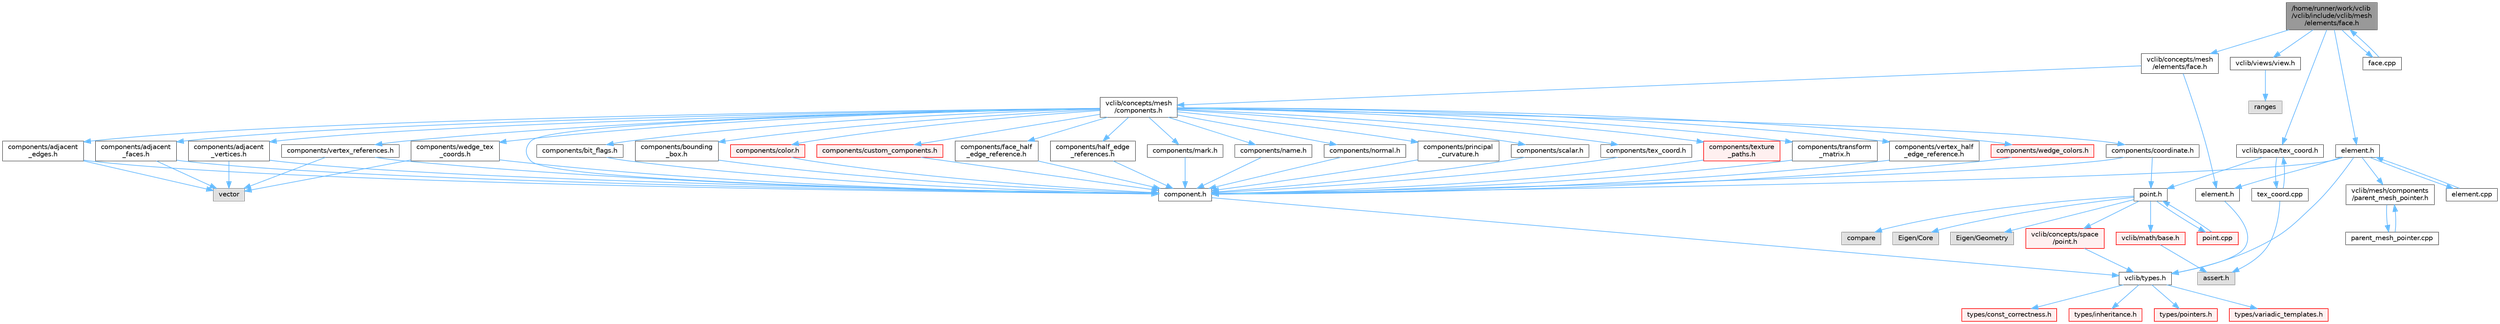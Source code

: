 digraph "/home/runner/work/vclib/vclib/include/vclib/mesh/elements/face.h"
{
 // LATEX_PDF_SIZE
  bgcolor="transparent";
  edge [fontname=Helvetica,fontsize=10,labelfontname=Helvetica,labelfontsize=10];
  node [fontname=Helvetica,fontsize=10,shape=box,height=0.2,width=0.4];
  Node1 [label="/home/runner/work/vclib\l/vclib/include/vclib/mesh\l/elements/face.h",height=0.2,width=0.4,color="gray40", fillcolor="grey60", style="filled", fontcolor="black",tooltip=" "];
  Node1 -> Node2 [color="steelblue1",style="solid"];
  Node2 [label="vclib/concepts/mesh\l/elements/face.h",height=0.2,width=0.4,color="grey40", fillcolor="white", style="filled",URL="$concepts_2mesh_2elements_2face_8h.html",tooltip=" "];
  Node2 -> Node3 [color="steelblue1",style="solid"];
  Node3 [label="vclib/concepts/mesh\l/components.h",height=0.2,width=0.4,color="grey40", fillcolor="white", style="filled",URL="$concepts_2mesh_2components_8h.html",tooltip=" "];
  Node3 -> Node4 [color="steelblue1",style="solid"];
  Node4 [label="components/adjacent\l_edges.h",height=0.2,width=0.4,color="grey40", fillcolor="white", style="filled",URL="$concepts_2mesh_2components_2adjacent__edges_8h.html",tooltip=" "];
  Node4 -> Node5 [color="steelblue1",style="solid"];
  Node5 [label="vector",height=0.2,width=0.4,color="grey60", fillcolor="#E0E0E0", style="filled",tooltip=" "];
  Node4 -> Node6 [color="steelblue1",style="solid"];
  Node6 [label="component.h",height=0.2,width=0.4,color="grey40", fillcolor="white", style="filled",URL="$component_8h.html",tooltip=" "];
  Node6 -> Node7 [color="steelblue1",style="solid"];
  Node7 [label="vclib/types.h",height=0.2,width=0.4,color="grey40", fillcolor="white", style="filled",URL="$types_8h.html",tooltip=" "];
  Node7 -> Node8 [color="steelblue1",style="solid"];
  Node8 [label="types/const_correctness.h",height=0.2,width=0.4,color="red", fillcolor="#FFF0F0", style="filled",URL="$types_2const__correctness_8h.html",tooltip=" "];
  Node7 -> Node10 [color="steelblue1",style="solid"];
  Node10 [label="types/inheritance.h",height=0.2,width=0.4,color="red", fillcolor="#FFF0F0", style="filled",URL="$inheritance_8h.html",tooltip=" "];
  Node7 -> Node11 [color="steelblue1",style="solid"];
  Node11 [label="types/pointers.h",height=0.2,width=0.4,color="red", fillcolor="#FFF0F0", style="filled",URL="$types_2pointers_8h.html",tooltip=" "];
  Node7 -> Node12 [color="steelblue1",style="solid"];
  Node12 [label="types/variadic_templates.h",height=0.2,width=0.4,color="red", fillcolor="#FFF0F0", style="filled",URL="$variadic__templates_8h.html",tooltip=" "];
  Node3 -> Node18 [color="steelblue1",style="solid"];
  Node18 [label="components/adjacent\l_faces.h",height=0.2,width=0.4,color="grey40", fillcolor="white", style="filled",URL="$concepts_2mesh_2components_2adjacent__faces_8h.html",tooltip=" "];
  Node18 -> Node5 [color="steelblue1",style="solid"];
  Node18 -> Node6 [color="steelblue1",style="solid"];
  Node3 -> Node19 [color="steelblue1",style="solid"];
  Node19 [label="components/adjacent\l_vertices.h",height=0.2,width=0.4,color="grey40", fillcolor="white", style="filled",URL="$concepts_2mesh_2components_2adjacent__vertices_8h.html",tooltip=" "];
  Node19 -> Node5 [color="steelblue1",style="solid"];
  Node19 -> Node6 [color="steelblue1",style="solid"];
  Node3 -> Node20 [color="steelblue1",style="solid"];
  Node20 [label="components/bit_flags.h",height=0.2,width=0.4,color="grey40", fillcolor="white", style="filled",URL="$concepts_2mesh_2components_2bit__flags_8h.html",tooltip=" "];
  Node20 -> Node6 [color="steelblue1",style="solid"];
  Node3 -> Node21 [color="steelblue1",style="solid"];
  Node21 [label="components/bounding\l_box.h",height=0.2,width=0.4,color="grey40", fillcolor="white", style="filled",URL="$concepts_2mesh_2components_2bounding__box_8h.html",tooltip=" "];
  Node21 -> Node6 [color="steelblue1",style="solid"];
  Node3 -> Node22 [color="steelblue1",style="solid"];
  Node22 [label="components/color.h",height=0.2,width=0.4,color="red", fillcolor="#FFF0F0", style="filled",URL="$concepts_2mesh_2components_2color_8h.html",tooltip=" "];
  Node22 -> Node6 [color="steelblue1",style="solid"];
  Node3 -> Node6 [color="steelblue1",style="solid"];
  Node3 -> Node38 [color="steelblue1",style="solid"];
  Node38 [label="components/coordinate.h",height=0.2,width=0.4,color="grey40", fillcolor="white", style="filled",URL="$concepts_2mesh_2components_2coordinate_8h.html",tooltip=" "];
  Node38 -> Node6 [color="steelblue1",style="solid"];
  Node38 -> Node24 [color="steelblue1",style="solid"];
  Node24 [label="point.h",height=0.2,width=0.4,color="grey40", fillcolor="white", style="filled",URL="$space_2point_8h.html",tooltip=" "];
  Node24 -> Node25 [color="steelblue1",style="solid"];
  Node25 [label="compare",height=0.2,width=0.4,color="grey60", fillcolor="#E0E0E0", style="filled",tooltip=" "];
  Node24 -> Node26 [color="steelblue1",style="solid"];
  Node26 [label="Eigen/Core",height=0.2,width=0.4,color="grey60", fillcolor="#E0E0E0", style="filled",tooltip=" "];
  Node24 -> Node27 [color="steelblue1",style="solid"];
  Node27 [label="Eigen/Geometry",height=0.2,width=0.4,color="grey60", fillcolor="#E0E0E0", style="filled",tooltip=" "];
  Node24 -> Node28 [color="steelblue1",style="solid"];
  Node28 [label="vclib/concepts/space\l/point.h",height=0.2,width=0.4,color="red", fillcolor="#FFF0F0", style="filled",URL="$concepts_2space_2point_8h.html",tooltip=" "];
  Node28 -> Node7 [color="steelblue1",style="solid"];
  Node24 -> Node31 [color="steelblue1",style="solid"];
  Node31 [label="vclib/math/base.h",height=0.2,width=0.4,color="red", fillcolor="#FFF0F0", style="filled",URL="$math_2base_8h.html",tooltip=" "];
  Node31 -> Node14 [color="steelblue1",style="solid"];
  Node14 [label="assert.h",height=0.2,width=0.4,color="grey60", fillcolor="#E0E0E0", style="filled",tooltip=" "];
  Node24 -> Node34 [color="steelblue1",style="solid"];
  Node34 [label="point.cpp",height=0.2,width=0.4,color="red", fillcolor="#FFF0F0", style="filled",URL="$point_8cpp.html",tooltip=" "];
  Node34 -> Node24 [color="steelblue1",style="solid"];
  Node3 -> Node39 [color="steelblue1",style="solid"];
  Node39 [label="components/custom_components.h",height=0.2,width=0.4,color="red", fillcolor="#FFF0F0", style="filled",URL="$concepts_2mesh_2components_2custom__components_8h.html",tooltip=" "];
  Node39 -> Node6 [color="steelblue1",style="solid"];
  Node3 -> Node41 [color="steelblue1",style="solid"];
  Node41 [label="components/face_half\l_edge_reference.h",height=0.2,width=0.4,color="grey40", fillcolor="white", style="filled",URL="$concepts_2mesh_2components_2face__half__edge__reference_8h.html",tooltip=" "];
  Node41 -> Node6 [color="steelblue1",style="solid"];
  Node3 -> Node42 [color="steelblue1",style="solid"];
  Node42 [label="components/half_edge\l_references.h",height=0.2,width=0.4,color="grey40", fillcolor="white", style="filled",URL="$concepts_2mesh_2components_2half__edge__references_8h.html",tooltip=" "];
  Node42 -> Node6 [color="steelblue1",style="solid"];
  Node3 -> Node43 [color="steelblue1",style="solid"];
  Node43 [label="components/mark.h",height=0.2,width=0.4,color="grey40", fillcolor="white", style="filled",URL="$concepts_2mesh_2components_2mark_8h.html",tooltip=" "];
  Node43 -> Node6 [color="steelblue1",style="solid"];
  Node3 -> Node44 [color="steelblue1",style="solid"];
  Node44 [label="components/name.h",height=0.2,width=0.4,color="grey40", fillcolor="white", style="filled",URL="$concepts_2mesh_2components_2name_8h.html",tooltip=" "];
  Node44 -> Node6 [color="steelblue1",style="solid"];
  Node3 -> Node45 [color="steelblue1",style="solid"];
  Node45 [label="components/normal.h",height=0.2,width=0.4,color="grey40", fillcolor="white", style="filled",URL="$concepts_2mesh_2components_2normal_8h.html",tooltip=" "];
  Node45 -> Node6 [color="steelblue1",style="solid"];
  Node3 -> Node46 [color="steelblue1",style="solid"];
  Node46 [label="components/principal\l_curvature.h",height=0.2,width=0.4,color="grey40", fillcolor="white", style="filled",URL="$concepts_2mesh_2components_2principal__curvature_8h.html",tooltip=" "];
  Node46 -> Node6 [color="steelblue1",style="solid"];
  Node3 -> Node47 [color="steelblue1",style="solid"];
  Node47 [label="components/scalar.h",height=0.2,width=0.4,color="grey40", fillcolor="white", style="filled",URL="$concepts_2mesh_2components_2scalar_8h.html",tooltip=" "];
  Node47 -> Node6 [color="steelblue1",style="solid"];
  Node3 -> Node48 [color="steelblue1",style="solid"];
  Node48 [label="components/tex_coord.h",height=0.2,width=0.4,color="grey40", fillcolor="white", style="filled",URL="$concepts_2mesh_2components_2tex__coord_8h.html",tooltip=" "];
  Node48 -> Node6 [color="steelblue1",style="solid"];
  Node3 -> Node49 [color="steelblue1",style="solid"];
  Node49 [label="components/texture\l_paths.h",height=0.2,width=0.4,color="red", fillcolor="#FFF0F0", style="filled",URL="$concepts_2mesh_2components_2texture__paths_8h.html",tooltip=" "];
  Node49 -> Node6 [color="steelblue1",style="solid"];
  Node3 -> Node50 [color="steelblue1",style="solid"];
  Node50 [label="components/transform\l_matrix.h",height=0.2,width=0.4,color="grey40", fillcolor="white", style="filled",URL="$concepts_2mesh_2components_2transform__matrix_8h.html",tooltip=" "];
  Node50 -> Node6 [color="steelblue1",style="solid"];
  Node3 -> Node51 [color="steelblue1",style="solid"];
  Node51 [label="components/vertex_half\l_edge_reference.h",height=0.2,width=0.4,color="grey40", fillcolor="white", style="filled",URL="$concepts_2mesh_2components_2vertex__half__edge__reference_8h.html",tooltip=" "];
  Node51 -> Node6 [color="steelblue1",style="solid"];
  Node3 -> Node52 [color="steelblue1",style="solid"];
  Node52 [label="components/vertex_references.h",height=0.2,width=0.4,color="grey40", fillcolor="white", style="filled",URL="$concepts_2mesh_2components_2vertex__references_8h.html",tooltip=" "];
  Node52 -> Node6 [color="steelblue1",style="solid"];
  Node52 -> Node5 [color="steelblue1",style="solid"];
  Node3 -> Node53 [color="steelblue1",style="solid"];
  Node53 [label="components/wedge_colors.h",height=0.2,width=0.4,color="red", fillcolor="#FFF0F0", style="filled",URL="$concepts_2mesh_2components_2wedge__colors_8h.html",tooltip=" "];
  Node53 -> Node6 [color="steelblue1",style="solid"];
  Node3 -> Node54 [color="steelblue1",style="solid"];
  Node54 [label="components/wedge_tex\l_coords.h",height=0.2,width=0.4,color="grey40", fillcolor="white", style="filled",URL="$concepts_2mesh_2components_2wedge__tex__coords_8h.html",tooltip=" "];
  Node54 -> Node5 [color="steelblue1",style="solid"];
  Node54 -> Node6 [color="steelblue1",style="solid"];
  Node2 -> Node55 [color="steelblue1",style="solid"];
  Node55 [label="element.h",height=0.2,width=0.4,color="grey40", fillcolor="white", style="filled",URL="$concepts_2mesh_2elements_2element_8h.html",tooltip=" "];
  Node55 -> Node7 [color="steelblue1",style="solid"];
  Node1 -> Node56 [color="steelblue1",style="solid"];
  Node56 [label="vclib/views/view.h",height=0.2,width=0.4,color="grey40", fillcolor="white", style="filled",URL="$view_8h.html",tooltip=" "];
  Node56 -> Node57 [color="steelblue1",style="solid"];
  Node57 [label="ranges",height=0.2,width=0.4,color="grey60", fillcolor="#E0E0E0", style="filled",tooltip=" "];
  Node1 -> Node58 [color="steelblue1",style="solid"];
  Node58 [label="vclib/space/tex_coord.h",height=0.2,width=0.4,color="grey40", fillcolor="white", style="filled",URL="$space_2tex__coord_8h.html",tooltip=" "];
  Node58 -> Node24 [color="steelblue1",style="solid"];
  Node58 -> Node59 [color="steelblue1",style="solid"];
  Node59 [label="tex_coord.cpp",height=0.2,width=0.4,color="grey40", fillcolor="white", style="filled",URL="$space_2tex__coord_8cpp.html",tooltip=" "];
  Node59 -> Node58 [color="steelblue1",style="solid"];
  Node59 -> Node14 [color="steelblue1",style="solid"];
  Node1 -> Node60 [color="steelblue1",style="solid"];
  Node60 [label="element.h",height=0.2,width=0.4,color="grey40", fillcolor="white", style="filled",URL="$mesh_2elements_2element_8h.html",tooltip=" "];
  Node60 -> Node55 [color="steelblue1",style="solid"];
  Node60 -> Node6 [color="steelblue1",style="solid"];
  Node60 -> Node61 [color="steelblue1",style="solid"];
  Node61 [label="vclib/mesh/components\l/parent_mesh_pointer.h",height=0.2,width=0.4,color="grey40", fillcolor="white", style="filled",URL="$parent__mesh__pointer_8h.html",tooltip=" "];
  Node61 -> Node62 [color="steelblue1",style="solid"];
  Node62 [label="parent_mesh_pointer.cpp",height=0.2,width=0.4,color="grey40", fillcolor="white", style="filled",URL="$parent__mesh__pointer_8cpp.html",tooltip=" "];
  Node62 -> Node61 [color="steelblue1",style="solid"];
  Node60 -> Node7 [color="steelblue1",style="solid"];
  Node60 -> Node63 [color="steelblue1",style="solid"];
  Node63 [label="element.cpp",height=0.2,width=0.4,color="grey40", fillcolor="white", style="filled",URL="$mesh_2elements_2element_8cpp.html",tooltip=" "];
  Node63 -> Node60 [color="steelblue1",style="solid"];
  Node1 -> Node64 [color="steelblue1",style="solid"];
  Node64 [label="face.cpp",height=0.2,width=0.4,color="grey40", fillcolor="white", style="filled",URL="$face_8cpp.html",tooltip=" "];
  Node64 -> Node1 [color="steelblue1",style="solid"];
}
